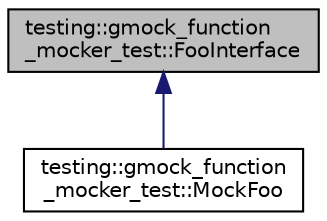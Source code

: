digraph "testing::gmock_function_mocker_test::FooInterface"
{
 // LATEX_PDF_SIZE
  edge [fontname="Helvetica",fontsize="10",labelfontname="Helvetica",labelfontsize="10"];
  node [fontname="Helvetica",fontsize="10",shape=record];
  Node1 [label="testing::gmock_function\l_mocker_test::FooInterface",height=0.2,width=0.4,color="black", fillcolor="grey75", style="filled", fontcolor="black",tooltip=" "];
  Node1 -> Node2 [dir="back",color="midnightblue",fontsize="10",style="solid",fontname="Helvetica"];
  Node2 [label="testing::gmock_function\l_mocker_test::MockFoo",height=0.2,width=0.4,color="black", fillcolor="white", style="filled",URL="$classtesting_1_1gmock__function__mocker__test_1_1MockFoo.html",tooltip=" "];
}
